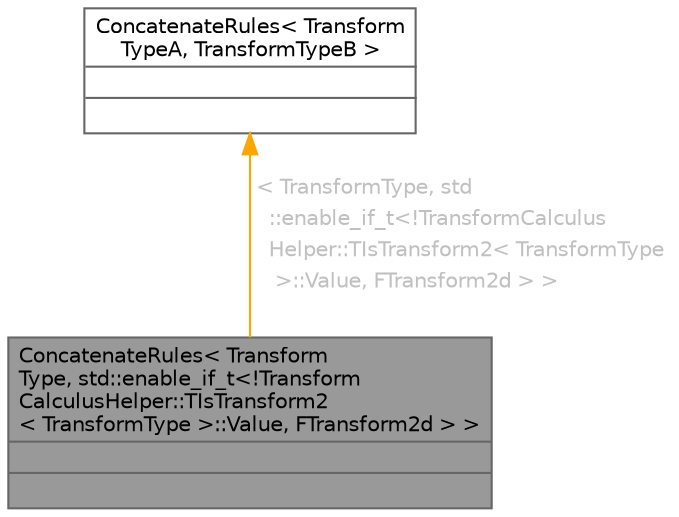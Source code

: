 digraph "ConcatenateRules&lt; TransformType, std::enable_if_t&lt;!TransformCalculusHelper::TIsTransform2&lt; TransformType &gt;::Value, FTransform2d &gt; &gt;"
{
 // INTERACTIVE_SVG=YES
 // LATEX_PDF_SIZE
  bgcolor="transparent";
  edge [fontname=Helvetica,fontsize=10,labelfontname=Helvetica,labelfontsize=10];
  node [fontname=Helvetica,fontsize=10,shape=box,height=0.2,width=0.4];
  Node1 [id="Node000001",shape=plain,label=<<TABLE CELLBORDER="0" BORDER="1"><TR><TD COLSPAN="2" CELLPADDING="1" CELLSPACING="0">ConcatenateRules&lt; Transform<BR ALIGN="LEFT"/>Type, std::enable_if_t&lt;!Transform<BR ALIGN="LEFT"/>CalculusHelper::TIsTransform2<BR ALIGN="LEFT"/>&lt; TransformType &gt;::Value, FTransform2d &gt; &gt;</TD></TR>
<HR/>
<TR><TD COLSPAN="2" CELLPADDING="1" CELLSPACING="0">&nbsp;</TD></TR>
<HR/>
<TR><TD COLSPAN="2" CELLPADDING="1" CELLSPACING="0">&nbsp;</TD></TR>
</TABLE>>
,height=0.2,width=0.4,color="gray40", fillcolor="grey60", style="filled", fontcolor="black",tooltip=" "];
  Node2 -> Node1 [id="edge1_Node000001_Node000002",dir="back",color="orange",style="solid",tooltip=" ",label=<<TABLE CELLBORDER="0" BORDER="0"><TR><TD VALIGN="top" ALIGN="LEFT" CELLPADDING="1" CELLSPACING="0">&lt; TransformType, std</TD></TR>
<TR><TD VALIGN="top" ALIGN="LEFT" CELLPADDING="1" CELLSPACING="0">&nbsp;&nbsp;::enable_if_t&lt;!TransformCalculus</TD></TR>
<TR><TD VALIGN="top" ALIGN="LEFT" CELLPADDING="1" CELLSPACING="0">&nbsp;&nbsp;Helper::TIsTransform2&lt; TransformType</TD></TR>
<TR><TD VALIGN="top" ALIGN="LEFT" CELLPADDING="1" CELLSPACING="0">&nbsp;&nbsp; &gt;::Value, FTransform2d &gt; &gt;</TD></TR>
</TABLE>> ,fontcolor="grey" ];
  Node2 [id="Node000002",shape=plain,label=<<TABLE CELLBORDER="0" BORDER="1"><TR><TD COLSPAN="2" CELLPADDING="1" CELLSPACING="0">ConcatenateRules&lt; Transform<BR ALIGN="LEFT"/>TypeA, TransformTypeB &gt;</TD></TR>
<HR/>
<TR><TD COLSPAN="2" CELLPADDING="1" CELLSPACING="0">&nbsp;</TD></TR>
<HR/>
<TR><TD COLSPAN="2" CELLPADDING="1" CELLSPACING="0">&nbsp;</TD></TR>
</TABLE>>
,height=0.2,width=0.4,color="gray40", fillcolor="white", style="filled",URL="$dc/d81/structConcatenateRules.html",tooltip="Provides default rules defining the result of concatenating two types."];
}
